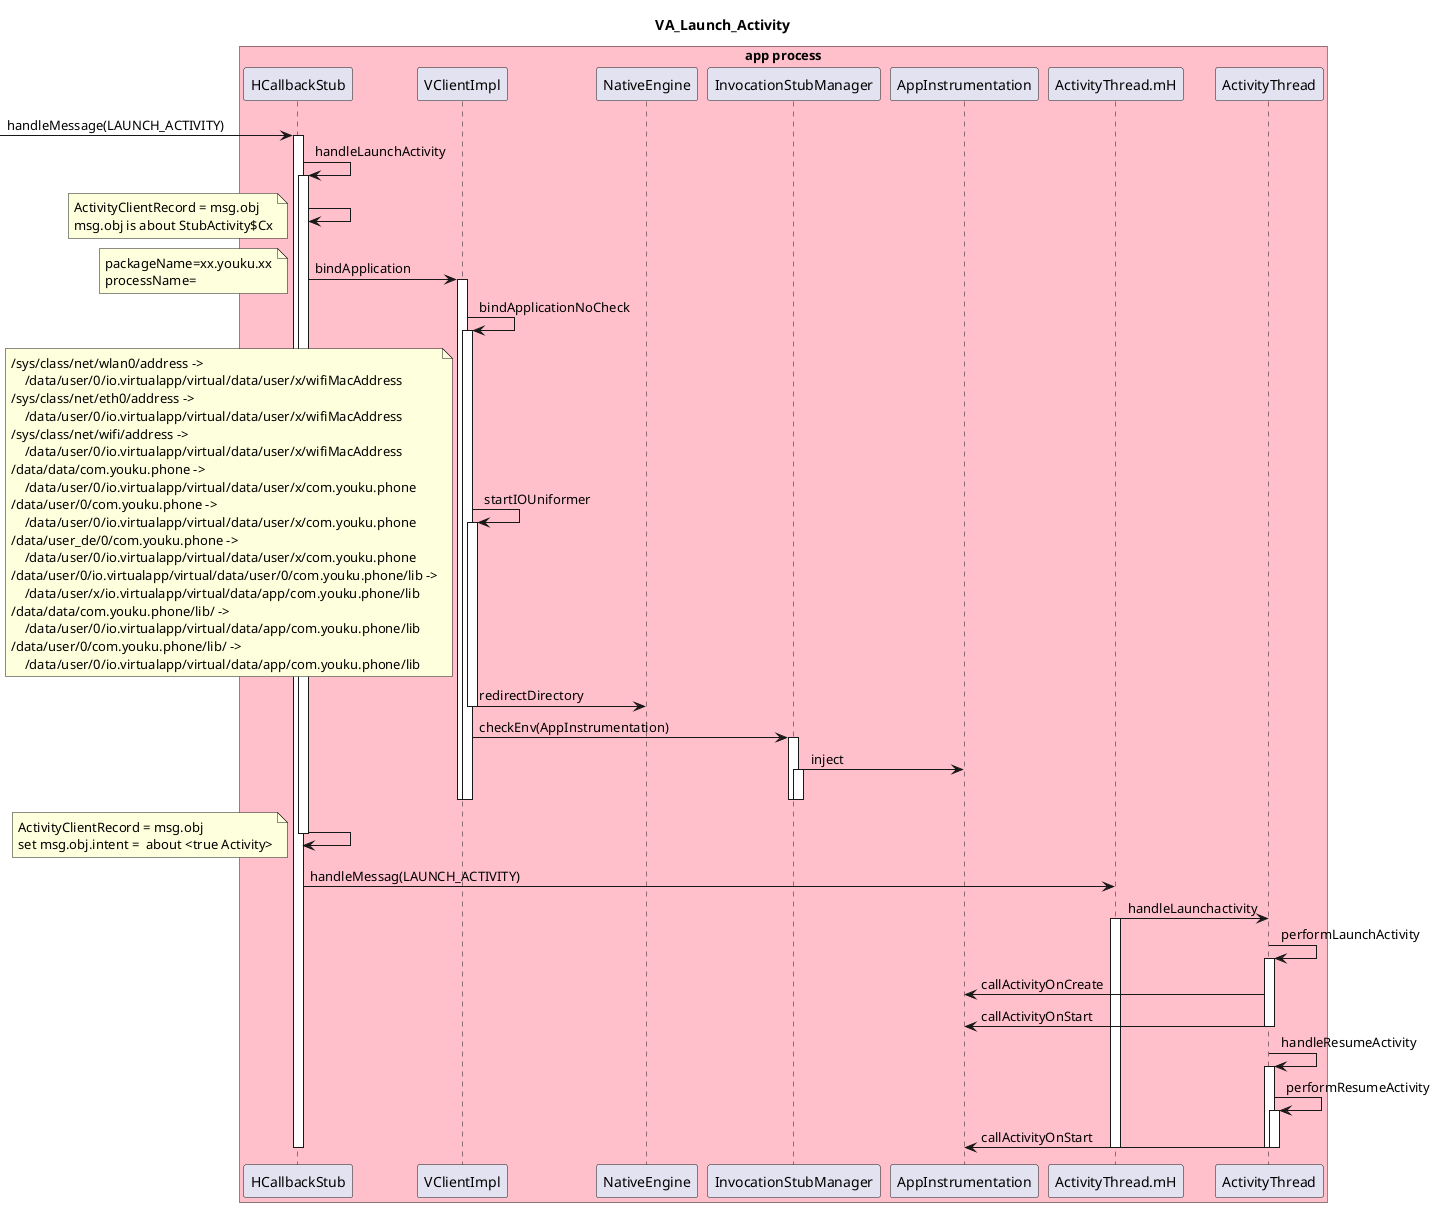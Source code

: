 @startuml
title VA_Launch_Activity
box "app process" #Pink
participant HCallbackStub
participant VClientImpl as VCImpl
participant NativeEngine
participant InvocationStubManager
participant AppInstrumentation
participant ActivityThread.mH as mH
participant ActivityThread
endbox
[-> HCallbackStub : handleMessage(LAUNCH_ACTIVITY)
activate HCallbackStub
HCallbackStub-> HCallbackStub : handleLaunchActivity
activate HCallbackStub
HCallbackStub -> HCallbackStub :
note left
ActivityClientRecord = msg.obj
msg.obj is about StubActivity$Cx
end note
HCallbackStub -> VCImpl : bindApplication
note left : packageName=xx.youku.xx\nprocessName=
activate VCImpl
    VCImpl -> VCImpl : bindApplicationNoCheck
    activate VCImpl
        VCImpl -> VCImpl : startIOUniformer
        note left
        /sys/class/net/wlan0/address ->
            /data/user/0/io.virtualapp/virtual/data/user/x/wifiMacAddress
        /sys/class/net/eth0/address ->
            /data/user/0/io.virtualapp/virtual/data/user/x/wifiMacAddress
        /sys/class/net/wifi/address ->
            /data/user/0/io.virtualapp/virtual/data/user/x/wifiMacAddress
        /data/data/com.youku.phone ->
            /data/user/0/io.virtualapp/virtual/data/user/x/com.youku.phone
        /data/user/0/com.youku.phone ->
            /data/user/0/io.virtualapp/virtual/data/user/x/com.youku.phone
        /data/user_de/0/com.youku.phone ->
            /data/user/0/io.virtualapp/virtual/data/user/x/com.youku.phone
        /data/user/0/io.virtualapp/virtual/data/user/0/com.youku.phone/lib ->
            /data/user/x/io.virtualapp/virtual/data/app/com.youku.phone/lib
        /data/data/com.youku.phone/lib/ ->
            /data/user/0/io.virtualapp/virtual/data/app/com.youku.phone/lib
        /data/user/0/com.youku.phone/lib/ ->
            /data/user/0/io.virtualapp/virtual/data/app/com.youku.phone/lib
        end note
        activate VCImpl
            VCImpl -> NativeEngine : redirectDirectory
        deactivate VCImpl
        VCImpl -> InvocationStubManager : checkEnv(AppInstrumentation)
        activate InvocationStubManager
            InvocationStubManager -> AppInstrumentation : inject
            activate InvocationStubManager
            deactivate InvocationStubManager
        deactivate InvocationStubManager
    deactivate VCImpl
deactivate VCImpl
HCallbackStub -> HCallbackStub :
note left
ActivityClientRecord = msg.obj
set msg.obj.intent =  about <true Activity>
end note

deactivate HCallbackStub
HCallbackStub -> mH : handleMessag(LAUNCH_ACTIVITY)
mH -> ActivityThread : handleLaunchactivity
activate mH
ActivityThread -> ActivityThread : performLaunchActivity
activate ActivityThread
ActivityThread -> AppInstrumentation : callActivityOnCreate
ActivityThread -> AppInstrumentation : callActivityOnStart

deactivate ActivityThread
ActivityThread -> ActivityThread : handleResumeActivity
activate ActivityThread
ActivityThread -> ActivityThread : performResumeActivity
activate ActivityThread
ActivityThread -> AppInstrumentation : callActivityOnStart
deactivate ActivityThread
deactivate ActivityThread
deactivate mH
deactivate HCallbackStub
@enduml
